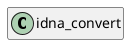 @startuml
set namespaceSeparator \\
hide members
hide << alias >> circle

class idna_convert
@enduml
